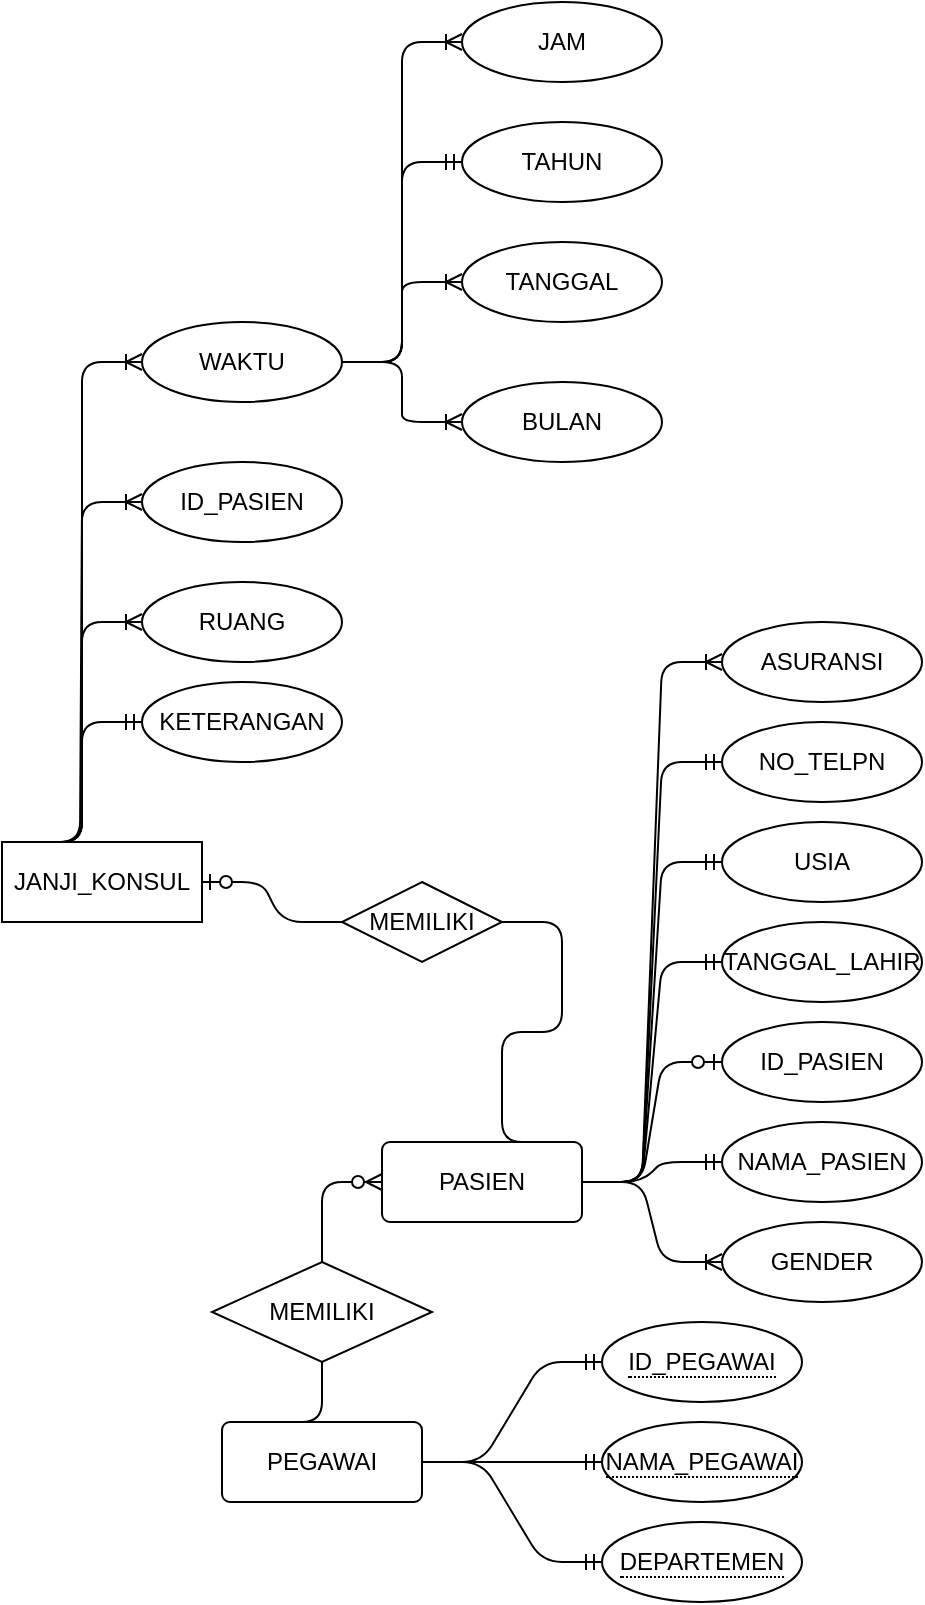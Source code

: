 <mxfile version="14.5.10" type="github">
  <diagram id="R2lEEEUBdFMjLlhIrx00" name="Page-1">
    <mxGraphModel dx="1718" dy="1620" grid="1" gridSize="10" guides="1" tooltips="1" connect="1" arrows="1" fold="1" page="1" pageScale="1" pageWidth="850" pageHeight="1100" math="0" shadow="0" extFonts="Permanent Marker^https://fonts.googleapis.com/css?family=Permanent+Marker">
      <root>
        <mxCell id="0" />
        <mxCell id="1" parent="0" />
        <mxCell id="Igahii2jevdIXd1uo-k0-4" value="" style="edgeStyle=entityRelationEdgeStyle;fontSize=12;html=1;endArrow=ERmandOne;entryX=0;entryY=0.5;entryDx=0;entryDy=0;" edge="1" parent="1" target="Igahii2jevdIXd1uo-k0-7">
          <mxGeometry width="100" height="100" relative="1" as="geometry">
            <mxPoint x="200" y="280" as="sourcePoint" />
            <mxPoint x="290" y="240" as="targetPoint" />
          </mxGeometry>
        </mxCell>
        <mxCell id="Igahii2jevdIXd1uo-k0-5" value="" style="edgeStyle=entityRelationEdgeStyle;fontSize=12;html=1;endArrow=ERmandOne;" edge="1" parent="1">
          <mxGeometry width="100" height="100" relative="1" as="geometry">
            <mxPoint x="200" y="280" as="sourcePoint" />
            <mxPoint x="290" y="280" as="targetPoint" />
          </mxGeometry>
        </mxCell>
        <mxCell id="Igahii2jevdIXd1uo-k0-6" value="" style="edgeStyle=entityRelationEdgeStyle;fontSize=12;html=1;endArrow=ERmandOne;" edge="1" parent="1">
          <mxGeometry width="100" height="100" relative="1" as="geometry">
            <mxPoint x="200" y="280" as="sourcePoint" />
            <mxPoint x="290" y="330" as="targetPoint" />
          </mxGeometry>
        </mxCell>
        <mxCell id="Igahii2jevdIXd1uo-k0-7" value="&lt;span style=&quot;border-bottom: 1px dotted&quot;&gt;ID_PEGAWAI&lt;/span&gt;" style="ellipse;whiteSpace=wrap;html=1;align=center;" vertex="1" parent="1">
          <mxGeometry x="290" y="210" width="100" height="40" as="geometry" />
        </mxCell>
        <mxCell id="Igahii2jevdIXd1uo-k0-8" value="&lt;span style=&quot;border-bottom: 1px dotted&quot;&gt;NAMA_PEGAWAI&lt;/span&gt;" style="ellipse;whiteSpace=wrap;html=1;align=center;" vertex="1" parent="1">
          <mxGeometry x="290" y="260" width="100" height="40" as="geometry" />
        </mxCell>
        <mxCell id="Igahii2jevdIXd1uo-k0-9" value="&lt;span style=&quot;border-bottom: 1px dotted&quot;&gt;DEPARTEMEN&lt;/span&gt;" style="ellipse;whiteSpace=wrap;html=1;align=center;" vertex="1" parent="1">
          <mxGeometry x="290" y="310" width="100" height="40" as="geometry" />
        </mxCell>
        <mxCell id="Igahii2jevdIXd1uo-k0-11" value="" style="edgeStyle=entityRelationEdgeStyle;fontSize=12;html=1;endArrow=ERzeroToMany;endFill=1;entryX=0;entryY=0.5;entryDx=0;entryDy=0;" edge="1" parent="1" target="Igahii2jevdIXd1uo-k0-12">
          <mxGeometry width="100" height="100" relative="1" as="geometry">
            <mxPoint x="120" y="260" as="sourcePoint" />
            <mxPoint x="160" y="140" as="targetPoint" />
          </mxGeometry>
        </mxCell>
        <mxCell id="Igahii2jevdIXd1uo-k0-12" value="PASIEN" style="rounded=1;arcSize=10;whiteSpace=wrap;html=1;align=center;" vertex="1" parent="1">
          <mxGeometry x="180" y="120" width="100" height="40" as="geometry" />
        </mxCell>
        <mxCell id="Igahii2jevdIXd1uo-k0-13" value="PEGAWAI" style="rounded=1;arcSize=10;whiteSpace=wrap;html=1;align=center;" vertex="1" parent="1">
          <mxGeometry x="100" y="260" width="100" height="40" as="geometry" />
        </mxCell>
        <mxCell id="Igahii2jevdIXd1uo-k0-14" value="" style="edgeStyle=entityRelationEdgeStyle;fontSize=12;html=1;endArrow=ERzeroToOne;endFill=1;" edge="1" parent="1" target="Igahii2jevdIXd1uo-k0-15">
          <mxGeometry width="100" height="100" relative="1" as="geometry">
            <mxPoint x="280" y="140" as="sourcePoint" />
            <mxPoint x="380" y="80" as="targetPoint" />
          </mxGeometry>
        </mxCell>
        <mxCell id="Igahii2jevdIXd1uo-k0-15" value="ID_PASIEN" style="ellipse;whiteSpace=wrap;html=1;align=center;" vertex="1" parent="1">
          <mxGeometry x="350" y="60" width="100" height="40" as="geometry" />
        </mxCell>
        <mxCell id="Igahii2jevdIXd1uo-k0-16" value="NAMA_PASIEN" style="ellipse;whiteSpace=wrap;html=1;align=center;" vertex="1" parent="1">
          <mxGeometry x="350" y="110" width="100" height="40" as="geometry" />
        </mxCell>
        <mxCell id="Igahii2jevdIXd1uo-k0-17" value="GENDER" style="ellipse;whiteSpace=wrap;html=1;align=center;" vertex="1" parent="1">
          <mxGeometry x="350" y="160" width="100" height="40" as="geometry" />
        </mxCell>
        <mxCell id="Igahii2jevdIXd1uo-k0-18" value="" style="edgeStyle=entityRelationEdgeStyle;fontSize=12;html=1;endArrow=ERmandOne;entryX=0;entryY=0.5;entryDx=0;entryDy=0;" edge="1" parent="1" target="Igahii2jevdIXd1uo-k0-16">
          <mxGeometry width="100" height="100" relative="1" as="geometry">
            <mxPoint x="280" y="140" as="sourcePoint" />
            <mxPoint x="380" y="40" as="targetPoint" />
          </mxGeometry>
        </mxCell>
        <mxCell id="Igahii2jevdIXd1uo-k0-20" value="TANGGAL_LAHIR" style="ellipse;whiteSpace=wrap;html=1;align=center;" vertex="1" parent="1">
          <mxGeometry x="350" y="10" width="100" height="40" as="geometry" />
        </mxCell>
        <mxCell id="Igahii2jevdIXd1uo-k0-21" value="USIA" style="ellipse;whiteSpace=wrap;html=1;align=center;" vertex="1" parent="1">
          <mxGeometry x="350" y="-40" width="100" height="40" as="geometry" />
        </mxCell>
        <mxCell id="Igahii2jevdIXd1uo-k0-22" value="NO_TELPN" style="ellipse;whiteSpace=wrap;html=1;align=center;" vertex="1" parent="1">
          <mxGeometry x="350" y="-90" width="100" height="40" as="geometry" />
        </mxCell>
        <mxCell id="Igahii2jevdIXd1uo-k0-23" value="" style="edgeStyle=entityRelationEdgeStyle;fontSize=12;html=1;endArrow=ERoneToMany;entryX=0;entryY=0.5;entryDx=0;entryDy=0;" edge="1" parent="1" target="Igahii2jevdIXd1uo-k0-17">
          <mxGeometry width="100" height="100" relative="1" as="geometry">
            <mxPoint x="280" y="140" as="sourcePoint" />
            <mxPoint x="380" y="40" as="targetPoint" />
          </mxGeometry>
        </mxCell>
        <mxCell id="Igahii2jevdIXd1uo-k0-24" value="" style="edgeStyle=entityRelationEdgeStyle;fontSize=12;html=1;endArrow=ERmandOne;" edge="1" parent="1">
          <mxGeometry width="100" height="100" relative="1" as="geometry">
            <mxPoint x="280" y="140" as="sourcePoint" />
            <mxPoint x="350" y="30" as="targetPoint" />
          </mxGeometry>
        </mxCell>
        <mxCell id="Igahii2jevdIXd1uo-k0-25" value="" style="edgeStyle=entityRelationEdgeStyle;fontSize=12;html=1;endArrow=ERmandOne;entryX=0;entryY=0.5;entryDx=0;entryDy=0;" edge="1" parent="1" target="Igahii2jevdIXd1uo-k0-21">
          <mxGeometry width="100" height="100" relative="1" as="geometry">
            <mxPoint x="280" y="140" as="sourcePoint" />
            <mxPoint x="380" y="40" as="targetPoint" />
          </mxGeometry>
        </mxCell>
        <mxCell id="Igahii2jevdIXd1uo-k0-26" value="" style="edgeStyle=entityRelationEdgeStyle;fontSize=12;html=1;endArrow=ERmandOne;entryX=0;entryY=0.5;entryDx=0;entryDy=0;" edge="1" parent="1" target="Igahii2jevdIXd1uo-k0-22">
          <mxGeometry width="100" height="100" relative="1" as="geometry">
            <mxPoint x="280" y="140" as="sourcePoint" />
            <mxPoint x="380" y="40" as="targetPoint" />
          </mxGeometry>
        </mxCell>
        <mxCell id="Igahii2jevdIXd1uo-k0-27" value="ASURANSI" style="ellipse;whiteSpace=wrap;html=1;align=center;" vertex="1" parent="1">
          <mxGeometry x="350" y="-140" width="100" height="40" as="geometry" />
        </mxCell>
        <mxCell id="Igahii2jevdIXd1uo-k0-29" value="" style="edgeStyle=entityRelationEdgeStyle;fontSize=12;html=1;endArrow=ERoneToMany;entryX=0;entryY=0.5;entryDx=0;entryDy=0;" edge="1" parent="1" target="Igahii2jevdIXd1uo-k0-27">
          <mxGeometry width="100" height="100" relative="1" as="geometry">
            <mxPoint x="280" y="140" as="sourcePoint" />
            <mxPoint x="380" y="40" as="targetPoint" />
          </mxGeometry>
        </mxCell>
        <mxCell id="Igahii2jevdIXd1uo-k0-30" value="" style="edgeStyle=entityRelationEdgeStyle;fontSize=12;html=1;endArrow=ERzeroToOne;endFill=1;entryX=1;entryY=0.5;entryDx=0;entryDy=0;startArrow=none;" edge="1" parent="1" source="Igahii2jevdIXd1uo-k0-53" target="Igahii2jevdIXd1uo-k0-31">
          <mxGeometry width="100" height="100" relative="1" as="geometry">
            <mxPoint x="210" y="120" as="sourcePoint" />
            <mxPoint x="-10" y="-10" as="targetPoint" />
          </mxGeometry>
        </mxCell>
        <mxCell id="Igahii2jevdIXd1uo-k0-31" value="JANJI_KONSUL" style="whiteSpace=wrap;html=1;align=center;" vertex="1" parent="1">
          <mxGeometry x="-10" y="-30" width="100" height="40" as="geometry" />
        </mxCell>
        <mxCell id="Igahii2jevdIXd1uo-k0-37" value="" style="edgeStyle=entityRelationEdgeStyle;fontSize=12;html=1;endArrow=ERoneToMany;" edge="1" parent="1">
          <mxGeometry width="100" height="100" relative="1" as="geometry">
            <mxPoint x="-1" y="-30" as="sourcePoint" />
            <mxPoint x="60" y="-200" as="targetPoint" />
          </mxGeometry>
        </mxCell>
        <mxCell id="Igahii2jevdIXd1uo-k0-38" value="ID_PASIEN" style="ellipse;whiteSpace=wrap;html=1;align=center;" vertex="1" parent="1">
          <mxGeometry x="60" y="-220" width="100" height="40" as="geometry" />
        </mxCell>
        <mxCell id="Igahii2jevdIXd1uo-k0-39" value="" style="edgeStyle=entityRelationEdgeStyle;fontSize=12;html=1;endArrow=ERoneToMany;" edge="1" parent="1" target="Igahii2jevdIXd1uo-k0-40">
          <mxGeometry width="100" height="100" relative="1" as="geometry">
            <mxPoint y="-30" as="sourcePoint" />
            <mxPoint x="60" y="-140" as="targetPoint" />
          </mxGeometry>
        </mxCell>
        <mxCell id="Igahii2jevdIXd1uo-k0-40" value="RUANG" style="ellipse;whiteSpace=wrap;html=1;align=center;" vertex="1" parent="1">
          <mxGeometry x="60" y="-160" width="100" height="40" as="geometry" />
        </mxCell>
        <mxCell id="Igahii2jevdIXd1uo-k0-41" value="" style="edgeStyle=entityRelationEdgeStyle;fontSize=12;html=1;endArrow=ERmandOne;" edge="1" parent="1" target="Igahii2jevdIXd1uo-k0-42">
          <mxGeometry width="100" height="100" relative="1" as="geometry">
            <mxPoint y="-30" as="sourcePoint" />
            <mxPoint x="60" y="-90" as="targetPoint" />
          </mxGeometry>
        </mxCell>
        <mxCell id="Igahii2jevdIXd1uo-k0-42" value="KETERANGAN" style="ellipse;whiteSpace=wrap;html=1;align=center;" vertex="1" parent="1">
          <mxGeometry x="60" y="-110" width="100" height="40" as="geometry" />
        </mxCell>
        <mxCell id="Igahii2jevdIXd1uo-k0-43" value="" style="edgeStyle=entityRelationEdgeStyle;fontSize=12;html=1;endArrow=ERoneToMany;" edge="1" parent="1" target="Igahii2jevdIXd1uo-k0-44">
          <mxGeometry width="100" height="100" relative="1" as="geometry">
            <mxPoint y="-30" as="sourcePoint" />
            <mxPoint x="60" y="-270" as="targetPoint" />
          </mxGeometry>
        </mxCell>
        <mxCell id="Igahii2jevdIXd1uo-k0-44" value="WAKTU" style="ellipse;whiteSpace=wrap;html=1;align=center;" vertex="1" parent="1">
          <mxGeometry x="60" y="-290" width="100" height="40" as="geometry" />
        </mxCell>
        <mxCell id="Igahii2jevdIXd1uo-k0-45" value="" style="edgeStyle=entityRelationEdgeStyle;fontSize=12;html=1;endArrow=ERoneToMany;" edge="1" parent="1" target="Igahii2jevdIXd1uo-k0-46">
          <mxGeometry width="100" height="100" relative="1" as="geometry">
            <mxPoint x="160" y="-270" as="sourcePoint" />
            <mxPoint x="240" y="-320" as="targetPoint" />
          </mxGeometry>
        </mxCell>
        <mxCell id="Igahii2jevdIXd1uo-k0-46" value="TANGGAL" style="ellipse;whiteSpace=wrap;html=1;align=center;" vertex="1" parent="1">
          <mxGeometry x="220" y="-330" width="100" height="40" as="geometry" />
        </mxCell>
        <mxCell id="Igahii2jevdIXd1uo-k0-47" value="" style="edgeStyle=entityRelationEdgeStyle;fontSize=12;html=1;endArrow=ERoneToMany;" edge="1" parent="1" target="Igahii2jevdIXd1uo-k0-48">
          <mxGeometry width="100" height="100" relative="1" as="geometry">
            <mxPoint x="160" y="-270" as="sourcePoint" />
            <mxPoint x="220" y="-240" as="targetPoint" />
          </mxGeometry>
        </mxCell>
        <mxCell id="Igahii2jevdIXd1uo-k0-48" value="BULAN" style="ellipse;whiteSpace=wrap;html=1;align=center;" vertex="1" parent="1">
          <mxGeometry x="220" y="-260" width="100" height="40" as="geometry" />
        </mxCell>
        <mxCell id="Igahii2jevdIXd1uo-k0-49" value="" style="edgeStyle=entityRelationEdgeStyle;fontSize=12;html=1;endArrow=ERmandOne;" edge="1" parent="1" target="Igahii2jevdIXd1uo-k0-50">
          <mxGeometry width="100" height="100" relative="1" as="geometry">
            <mxPoint x="160" y="-270" as="sourcePoint" />
            <mxPoint x="220" y="-370" as="targetPoint" />
          </mxGeometry>
        </mxCell>
        <mxCell id="Igahii2jevdIXd1uo-k0-50" value="TAHUN" style="ellipse;whiteSpace=wrap;html=1;align=center;" vertex="1" parent="1">
          <mxGeometry x="220" y="-390" width="100" height="40" as="geometry" />
        </mxCell>
        <mxCell id="Igahii2jevdIXd1uo-k0-51" value="" style="edgeStyle=entityRelationEdgeStyle;fontSize=12;html=1;endArrow=ERoneToMany;" edge="1" parent="1" target="Igahii2jevdIXd1uo-k0-52">
          <mxGeometry width="100" height="100" relative="1" as="geometry">
            <mxPoint x="160" y="-270" as="sourcePoint" />
            <mxPoint x="220" y="-440" as="targetPoint" />
          </mxGeometry>
        </mxCell>
        <mxCell id="Igahii2jevdIXd1uo-k0-52" value="JAM" style="ellipse;whiteSpace=wrap;html=1;align=center;" vertex="1" parent="1">
          <mxGeometry x="220" y="-450" width="100" height="40" as="geometry" />
        </mxCell>
        <mxCell id="Igahii2jevdIXd1uo-k0-53" value="MEMILIKI" style="shape=rhombus;perimeter=rhombusPerimeter;whiteSpace=wrap;html=1;align=center;" vertex="1" parent="1">
          <mxGeometry x="160" y="-10" width="80" height="40" as="geometry" />
        </mxCell>
        <mxCell id="Igahii2jevdIXd1uo-k0-54" value="" style="edgeStyle=entityRelationEdgeStyle;fontSize=12;html=1;endArrow=none;endFill=1;exitX=1;exitY=0.5;exitDx=0;exitDy=0;" edge="1" parent="1" source="Igahii2jevdIXd1uo-k0-53">
          <mxGeometry width="100" height="100" relative="1" as="geometry">
            <mxPoint x="210" y="-10" as="sourcePoint" />
            <mxPoint x="270" y="120" as="targetPoint" />
          </mxGeometry>
        </mxCell>
        <mxCell id="Igahii2jevdIXd1uo-k0-57" value="MEMILIKI" style="shape=rhombus;perimeter=rhombusPerimeter;whiteSpace=wrap;html=1;align=center;" vertex="1" parent="1">
          <mxGeometry x="95" y="180" width="110" height="50" as="geometry" />
        </mxCell>
      </root>
    </mxGraphModel>
  </diagram>
</mxfile>
